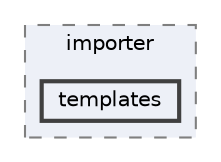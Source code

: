 digraph "/Users/michellmonroy/Documents/dev-glider/glider/src/importer/templates"
{
 // LATEX_PDF_SIZE
  bgcolor="transparent";
  edge [fontname=Helvetica,fontsize=10,labelfontname=Helvetica,labelfontsize=10];
  node [fontname=Helvetica,fontsize=10,shape=box,height=0.2,width=0.4];
  compound=true
  subgraph clusterdir_85f805ebf097489bbec7af73b54b451c {
    graph [ bgcolor="#edf0f7", pencolor="grey50", label="importer", fontname=Helvetica,fontsize=10 style="filled,dashed", URL="dir_85f805ebf097489bbec7af73b54b451c.html",tooltip=""]
  dir_5169aca4635474239caeb0c4d027cdf4 [label="templates", fillcolor="#edf0f7", color="grey25", style="filled,bold", URL="dir_5169aca4635474239caeb0c4d027cdf4.html",tooltip=""];
  }
}
